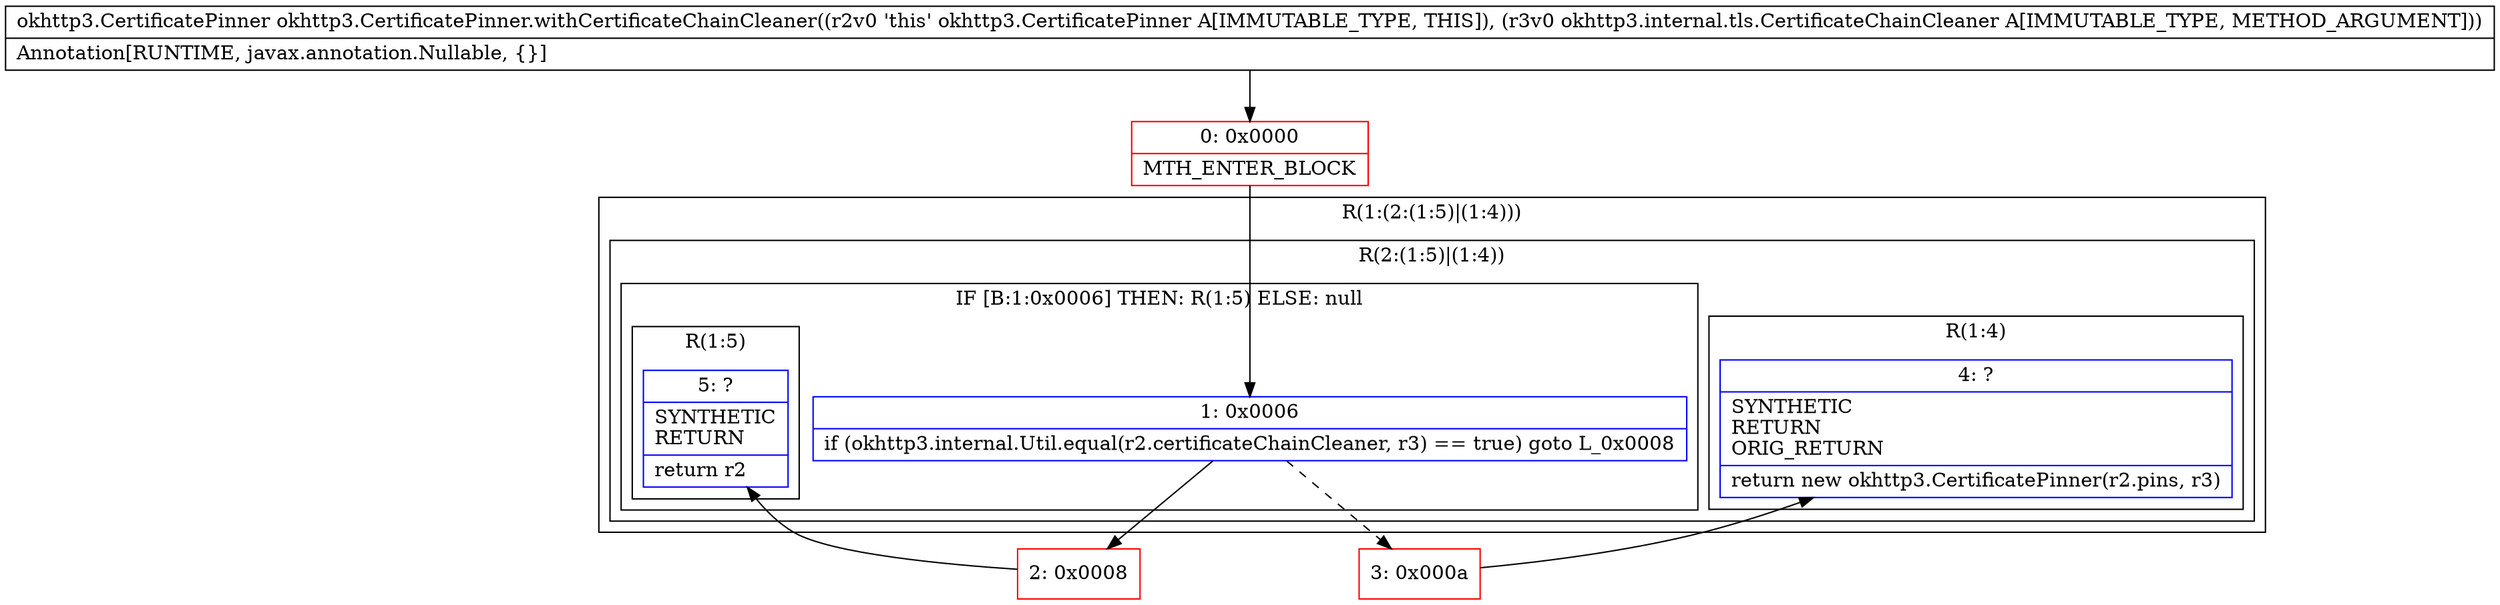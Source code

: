 digraph "CFG forokhttp3.CertificatePinner.withCertificateChainCleaner(Lokhttp3\/internal\/tls\/CertificateChainCleaner;)Lokhttp3\/CertificatePinner;" {
subgraph cluster_Region_183958142 {
label = "R(1:(2:(1:5)|(1:4)))";
node [shape=record,color=blue];
subgraph cluster_Region_1751064962 {
label = "R(2:(1:5)|(1:4))";
node [shape=record,color=blue];
subgraph cluster_IfRegion_727760923 {
label = "IF [B:1:0x0006] THEN: R(1:5) ELSE: null";
node [shape=record,color=blue];
Node_1 [shape=record,label="{1\:\ 0x0006|if (okhttp3.internal.Util.equal(r2.certificateChainCleaner, r3) == true) goto L_0x0008\l}"];
subgraph cluster_Region_1755911189 {
label = "R(1:5)";
node [shape=record,color=blue];
Node_5 [shape=record,label="{5\:\ ?|SYNTHETIC\lRETURN\l|return r2\l}"];
}
}
subgraph cluster_Region_1429288564 {
label = "R(1:4)";
node [shape=record,color=blue];
Node_4 [shape=record,label="{4\:\ ?|SYNTHETIC\lRETURN\lORIG_RETURN\l|return new okhttp3.CertificatePinner(r2.pins, r3)\l}"];
}
}
}
Node_0 [shape=record,color=red,label="{0\:\ 0x0000|MTH_ENTER_BLOCK\l}"];
Node_2 [shape=record,color=red,label="{2\:\ 0x0008}"];
Node_3 [shape=record,color=red,label="{3\:\ 0x000a}"];
MethodNode[shape=record,label="{okhttp3.CertificatePinner okhttp3.CertificatePinner.withCertificateChainCleaner((r2v0 'this' okhttp3.CertificatePinner A[IMMUTABLE_TYPE, THIS]), (r3v0 okhttp3.internal.tls.CertificateChainCleaner A[IMMUTABLE_TYPE, METHOD_ARGUMENT]))  | Annotation[RUNTIME, javax.annotation.Nullable, \{\}]\l}"];
MethodNode -> Node_0;
Node_1 -> Node_2;
Node_1 -> Node_3[style=dashed];
Node_0 -> Node_1;
Node_2 -> Node_5;
Node_3 -> Node_4;
}

